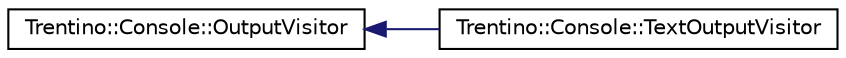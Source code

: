 digraph G
{
  edge [fontname="Helvetica",fontsize="10",labelfontname="Helvetica",labelfontsize="10"];
  node [fontname="Helvetica",fontsize="10",shape=record];
  rankdir="LR";
  Node1 [label="Trentino::Console::OutputVisitor",height=0.2,width=0.4,color="black", fillcolor="white", style="filled",URL="$class_trentino_1_1_console_1_1_output_visitor.html",tooltip="A base class for every output sub-system This class is the base class for every output sub-system..."];
  Node1 -> Node2 [dir="back",color="midnightblue",fontsize="10",style="solid",fontname="Helvetica"];
  Node2 [label="Trentino::Console::TextOutputVisitor",height=0.2,width=0.4,color="black", fillcolor="white", style="filled",URL="$class_trentino_1_1_console_1_1_text_output_visitor.html",tooltip="Console output visitor This class represents a console output sub-system. It&#39;s responsible for every ..."];
}
